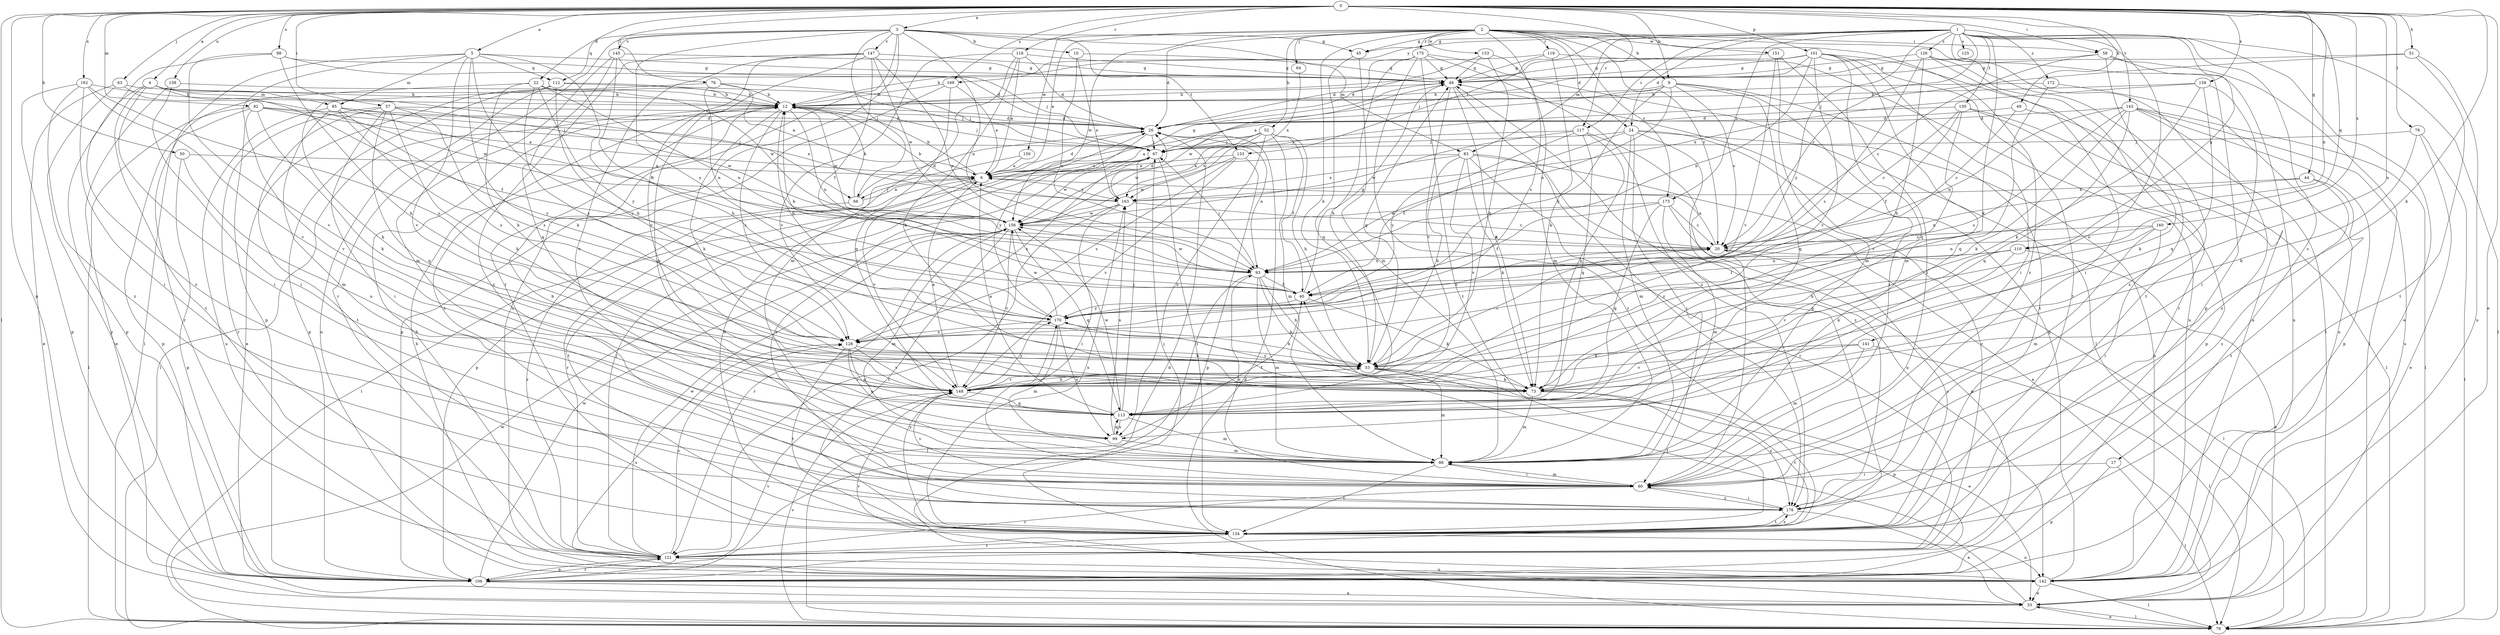 strict digraph  {
0;
1;
2;
3;
4;
5;
6;
9;
10;
12;
17;
20;
22;
24;
26;
33;
40;
44;
45;
46;
49;
50;
51;
52;
53;
57;
58;
60;
63;
64;
66;
67;
73;
76;
78;
79;
82;
83;
85;
86;
93;
98;
99;
101;
106;
110;
112;
113;
116;
117;
119;
121;
125;
126;
128;
130;
133;
134;
138;
141;
142;
143;
145;
147;
148;
150;
151;
153;
156;
158;
160;
162;
163;
169;
170;
172;
173;
175;
176;
0 -> 3  [label=a];
0 -> 4  [label=a];
0 -> 5  [label=a];
0 -> 9  [label=b];
0 -> 22  [label=d];
0 -> 33  [label=e];
0 -> 44  [label=g];
0 -> 49  [label=h];
0 -> 50  [label=h];
0 -> 51  [label=h];
0 -> 57  [label=i];
0 -> 58  [label=i];
0 -> 63  [label=j];
0 -> 73  [label=k];
0 -> 76  [label=l];
0 -> 78  [label=l];
0 -> 79  [label=l];
0 -> 82  [label=m];
0 -> 93  [label=n];
0 -> 98  [label=o];
0 -> 101  [label=p];
0 -> 106  [label=p];
0 -> 110  [label=q];
0 -> 116  [label=r];
0 -> 117  [label=r];
0 -> 138  [label=u];
0 -> 141  [label=u];
0 -> 143  [label=v];
0 -> 158  [label=x];
0 -> 160  [label=x];
0 -> 162  [label=x];
0 -> 169  [label=y];
1 -> 17  [label=c];
1 -> 20  [label=c];
1 -> 24  [label=d];
1 -> 33  [label=e];
1 -> 45  [label=g];
1 -> 73  [label=k];
1 -> 79  [label=l];
1 -> 83  [label=m];
1 -> 99  [label=o];
1 -> 106  [label=p];
1 -> 110  [label=q];
1 -> 117  [label=r];
1 -> 125  [label=s];
1 -> 126  [label=s];
1 -> 130  [label=t];
1 -> 133  [label=t];
1 -> 169  [label=y];
1 -> 170  [label=y];
1 -> 172  [label=z];
1 -> 173  [label=z];
2 -> 6  [label=a];
2 -> 9  [label=b];
2 -> 20  [label=c];
2 -> 24  [label=d];
2 -> 26  [label=d];
2 -> 45  [label=g];
2 -> 52  [label=h];
2 -> 53  [label=h];
2 -> 58  [label=i];
2 -> 64  [label=j];
2 -> 79  [label=l];
2 -> 119  [label=r];
2 -> 128  [label=s];
2 -> 150  [label=w];
2 -> 151  [label=w];
2 -> 153  [label=w];
2 -> 156  [label=w];
2 -> 173  [label=z];
2 -> 175  [label=z];
2 -> 176  [label=z];
3 -> 10  [label=b];
3 -> 45  [label=g];
3 -> 66  [label=j];
3 -> 83  [label=m];
3 -> 93  [label=n];
3 -> 112  [label=q];
3 -> 121  [label=r];
3 -> 133  [label=t];
3 -> 134  [label=t];
3 -> 142  [label=u];
3 -> 145  [label=v];
3 -> 147  [label=v];
3 -> 170  [label=y];
4 -> 12  [label=b];
4 -> 40  [label=f];
4 -> 60  [label=i];
4 -> 66  [label=j];
4 -> 85  [label=m];
4 -> 106  [label=p];
4 -> 134  [label=t];
5 -> 40  [label=f];
5 -> 46  [label=g];
5 -> 53  [label=h];
5 -> 73  [label=k];
5 -> 79  [label=l];
5 -> 85  [label=m];
5 -> 106  [label=p];
5 -> 112  [label=q];
5 -> 148  [label=v];
6 -> 12  [label=b];
6 -> 26  [label=d];
6 -> 46  [label=g];
6 -> 66  [label=j];
6 -> 121  [label=r];
6 -> 134  [label=t];
6 -> 148  [label=v];
6 -> 163  [label=x];
9 -> 6  [label=a];
9 -> 12  [label=b];
9 -> 20  [label=c];
9 -> 60  [label=i];
9 -> 93  [label=n];
9 -> 113  [label=q];
9 -> 134  [label=t];
9 -> 170  [label=y];
10 -> 46  [label=g];
10 -> 93  [label=n];
10 -> 163  [label=x];
12 -> 26  [label=d];
12 -> 67  [label=j];
12 -> 73  [label=k];
12 -> 79  [label=l];
12 -> 93  [label=n];
12 -> 128  [label=s];
12 -> 156  [label=w];
12 -> 176  [label=z];
17 -> 60  [label=i];
17 -> 79  [label=l];
17 -> 106  [label=p];
20 -> 6  [label=a];
20 -> 79  [label=l];
20 -> 93  [label=n];
22 -> 12  [label=b];
22 -> 53  [label=h];
22 -> 93  [label=n];
22 -> 121  [label=r];
22 -> 128  [label=s];
22 -> 156  [label=w];
22 -> 170  [label=y];
24 -> 40  [label=f];
24 -> 60  [label=i];
24 -> 67  [label=j];
24 -> 86  [label=m];
24 -> 121  [label=r];
24 -> 142  [label=u];
24 -> 176  [label=z];
26 -> 67  [label=j];
26 -> 93  [label=n];
26 -> 170  [label=y];
33 -> 26  [label=d];
33 -> 40  [label=f];
33 -> 79  [label=l];
40 -> 12  [label=b];
40 -> 46  [label=g];
40 -> 73  [label=k];
40 -> 170  [label=y];
44 -> 93  [label=n];
44 -> 134  [label=t];
44 -> 163  [label=x];
44 -> 176  [label=z];
45 -> 86  [label=m];
45 -> 113  [label=q];
46 -> 12  [label=b];
46 -> 73  [label=k];
46 -> 148  [label=v];
46 -> 156  [label=w];
46 -> 176  [label=z];
49 -> 20  [label=c];
49 -> 26  [label=d];
49 -> 73  [label=k];
50 -> 6  [label=a];
50 -> 99  [label=o];
50 -> 106  [label=p];
51 -> 46  [label=g];
51 -> 67  [label=j];
51 -> 134  [label=t];
51 -> 142  [label=u];
52 -> 6  [label=a];
52 -> 40  [label=f];
52 -> 53  [label=h];
52 -> 67  [label=j];
52 -> 86  [label=m];
52 -> 99  [label=o];
52 -> 156  [label=w];
52 -> 163  [label=x];
53 -> 20  [label=c];
53 -> 33  [label=e];
53 -> 46  [label=g];
53 -> 73  [label=k];
53 -> 86  [label=m];
53 -> 106  [label=p];
53 -> 148  [label=v];
57 -> 26  [label=d];
57 -> 60  [label=i];
57 -> 73  [label=k];
57 -> 113  [label=q];
57 -> 121  [label=r];
57 -> 128  [label=s];
57 -> 134  [label=t];
57 -> 156  [label=w];
58 -> 20  [label=c];
58 -> 46  [label=g];
58 -> 79  [label=l];
58 -> 142  [label=u];
58 -> 176  [label=z];
60 -> 12  [label=b];
60 -> 86  [label=m];
60 -> 93  [label=n];
60 -> 121  [label=r];
60 -> 148  [label=v];
60 -> 176  [label=z];
63 -> 12  [label=b];
63 -> 33  [label=e];
63 -> 106  [label=p];
63 -> 156  [label=w];
64 -> 163  [label=x];
66 -> 6  [label=a];
66 -> 12  [label=b];
66 -> 26  [label=d];
66 -> 121  [label=r];
67 -> 6  [label=a];
67 -> 79  [label=l];
67 -> 128  [label=s];
67 -> 134  [label=t];
67 -> 156  [label=w];
67 -> 176  [label=z];
73 -> 86  [label=m];
73 -> 134  [label=t];
73 -> 170  [label=y];
73 -> 176  [label=z];
76 -> 6  [label=a];
76 -> 12  [label=b];
76 -> 67  [label=j];
76 -> 73  [label=k];
76 -> 93  [label=n];
78 -> 33  [label=e];
78 -> 67  [label=j];
78 -> 73  [label=k];
78 -> 79  [label=l];
79 -> 26  [label=d];
79 -> 33  [label=e];
79 -> 148  [label=v];
79 -> 156  [label=w];
82 -> 6  [label=a];
82 -> 26  [label=d];
82 -> 67  [label=j];
82 -> 73  [label=k];
82 -> 79  [label=l];
82 -> 106  [label=p];
82 -> 148  [label=v];
83 -> 6  [label=a];
83 -> 33  [label=e];
83 -> 53  [label=h];
83 -> 73  [label=k];
83 -> 121  [label=r];
83 -> 142  [label=u];
83 -> 148  [label=v];
83 -> 163  [label=x];
85 -> 20  [label=c];
85 -> 26  [label=d];
85 -> 86  [label=m];
85 -> 128  [label=s];
85 -> 142  [label=u];
85 -> 163  [label=x];
85 -> 170  [label=y];
86 -> 60  [label=i];
86 -> 134  [label=t];
93 -> 40  [label=f];
93 -> 53  [label=h];
93 -> 67  [label=j];
93 -> 73  [label=k];
93 -> 79  [label=l];
93 -> 86  [label=m];
93 -> 156  [label=w];
98 -> 26  [label=d];
98 -> 46  [label=g];
98 -> 53  [label=h];
98 -> 148  [label=v];
98 -> 176  [label=z];
99 -> 40  [label=f];
99 -> 86  [label=m];
99 -> 113  [label=q];
99 -> 163  [label=x];
101 -> 12  [label=b];
101 -> 46  [label=g];
101 -> 60  [label=i];
101 -> 67  [label=j];
101 -> 86  [label=m];
101 -> 93  [label=n];
101 -> 113  [label=q];
101 -> 134  [label=t];
101 -> 142  [label=u];
101 -> 148  [label=v];
106 -> 33  [label=e];
106 -> 121  [label=r];
106 -> 148  [label=v];
106 -> 156  [label=w];
110 -> 33  [label=e];
110 -> 40  [label=f];
110 -> 73  [label=k];
110 -> 93  [label=n];
110 -> 148  [label=v];
112 -> 12  [label=b];
112 -> 33  [label=e];
112 -> 67  [label=j];
112 -> 106  [label=p];
112 -> 128  [label=s];
112 -> 142  [label=u];
113 -> 6  [label=a];
113 -> 67  [label=j];
113 -> 86  [label=m];
113 -> 99  [label=o];
113 -> 156  [label=w];
116 -> 6  [label=a];
116 -> 26  [label=d];
116 -> 46  [label=g];
116 -> 73  [label=k];
116 -> 86  [label=m];
116 -> 148  [label=v];
117 -> 60  [label=i];
117 -> 67  [label=j];
117 -> 73  [label=k];
117 -> 113  [label=q];
117 -> 156  [label=w];
117 -> 170  [label=y];
119 -> 12  [label=b];
119 -> 46  [label=g];
119 -> 73  [label=k];
119 -> 142  [label=u];
121 -> 12  [label=b];
121 -> 67  [label=j];
121 -> 106  [label=p];
121 -> 128  [label=s];
121 -> 142  [label=u];
121 -> 156  [label=w];
126 -> 46  [label=g];
126 -> 53  [label=h];
126 -> 60  [label=i];
126 -> 121  [label=r];
126 -> 128  [label=s];
126 -> 134  [label=t];
128 -> 53  [label=h];
128 -> 99  [label=o];
128 -> 113  [label=q];
128 -> 134  [label=t];
128 -> 148  [label=v];
130 -> 20  [label=c];
130 -> 26  [label=d];
130 -> 40  [label=f];
130 -> 79  [label=l];
130 -> 106  [label=p];
130 -> 148  [label=v];
133 -> 6  [label=a];
133 -> 106  [label=p];
133 -> 128  [label=s];
133 -> 148  [label=v];
133 -> 156  [label=w];
134 -> 20  [label=c];
134 -> 26  [label=d];
134 -> 46  [label=g];
134 -> 67  [label=j];
134 -> 121  [label=r];
134 -> 142  [label=u];
134 -> 163  [label=x];
134 -> 170  [label=y];
134 -> 176  [label=z];
138 -> 12  [label=b];
138 -> 33  [label=e];
138 -> 60  [label=i];
141 -> 53  [label=h];
141 -> 79  [label=l];
141 -> 86  [label=m];
141 -> 148  [label=v];
142 -> 12  [label=b];
142 -> 33  [label=e];
142 -> 46  [label=g];
142 -> 79  [label=l];
142 -> 128  [label=s];
142 -> 148  [label=v];
143 -> 26  [label=d];
143 -> 73  [label=k];
143 -> 79  [label=l];
143 -> 93  [label=n];
143 -> 106  [label=p];
143 -> 113  [label=q];
143 -> 128  [label=s];
143 -> 142  [label=u];
143 -> 176  [label=z];
145 -> 46  [label=g];
145 -> 53  [label=h];
145 -> 67  [label=j];
145 -> 86  [label=m];
145 -> 113  [label=q];
147 -> 40  [label=f];
147 -> 46  [label=g];
147 -> 86  [label=m];
147 -> 93  [label=n];
147 -> 99  [label=o];
147 -> 148  [label=v];
147 -> 156  [label=w];
147 -> 176  [label=z];
148 -> 6  [label=a];
148 -> 53  [label=h];
148 -> 113  [label=q];
148 -> 170  [label=y];
150 -> 6  [label=a];
150 -> 106  [label=p];
151 -> 46  [label=g];
151 -> 60  [label=i];
151 -> 86  [label=m];
151 -> 148  [label=v];
153 -> 26  [label=d];
153 -> 46  [label=g];
153 -> 53  [label=h];
153 -> 86  [label=m];
156 -> 20  [label=c];
156 -> 86  [label=m];
156 -> 113  [label=q];
156 -> 121  [label=r];
156 -> 134  [label=t];
156 -> 148  [label=v];
158 -> 12  [label=b];
158 -> 60  [label=i];
158 -> 73  [label=k];
158 -> 113  [label=q];
158 -> 163  [label=x];
160 -> 20  [label=c];
160 -> 53  [label=h];
160 -> 60  [label=i];
160 -> 86  [label=m];
160 -> 93  [label=n];
162 -> 12  [label=b];
162 -> 60  [label=i];
162 -> 106  [label=p];
162 -> 128  [label=s];
162 -> 148  [label=v];
162 -> 176  [label=z];
163 -> 12  [label=b];
163 -> 20  [label=c];
163 -> 26  [label=d];
163 -> 60  [label=i];
163 -> 121  [label=r];
163 -> 156  [label=w];
169 -> 6  [label=a];
169 -> 12  [label=b];
169 -> 106  [label=p];
169 -> 113  [label=q];
170 -> 12  [label=b];
170 -> 20  [label=c];
170 -> 53  [label=h];
170 -> 86  [label=m];
170 -> 99  [label=o];
170 -> 128  [label=s];
170 -> 156  [label=w];
172 -> 12  [label=b];
172 -> 113  [label=q];
172 -> 142  [label=u];
173 -> 20  [label=c];
173 -> 40  [label=f];
173 -> 86  [label=m];
173 -> 106  [label=p];
173 -> 113  [label=q];
173 -> 156  [label=w];
175 -> 26  [label=d];
175 -> 46  [label=g];
175 -> 53  [label=h];
175 -> 79  [label=l];
175 -> 121  [label=r];
175 -> 134  [label=t];
175 -> 176  [label=z];
176 -> 33  [label=e];
176 -> 60  [label=i];
176 -> 134  [label=t];
}
